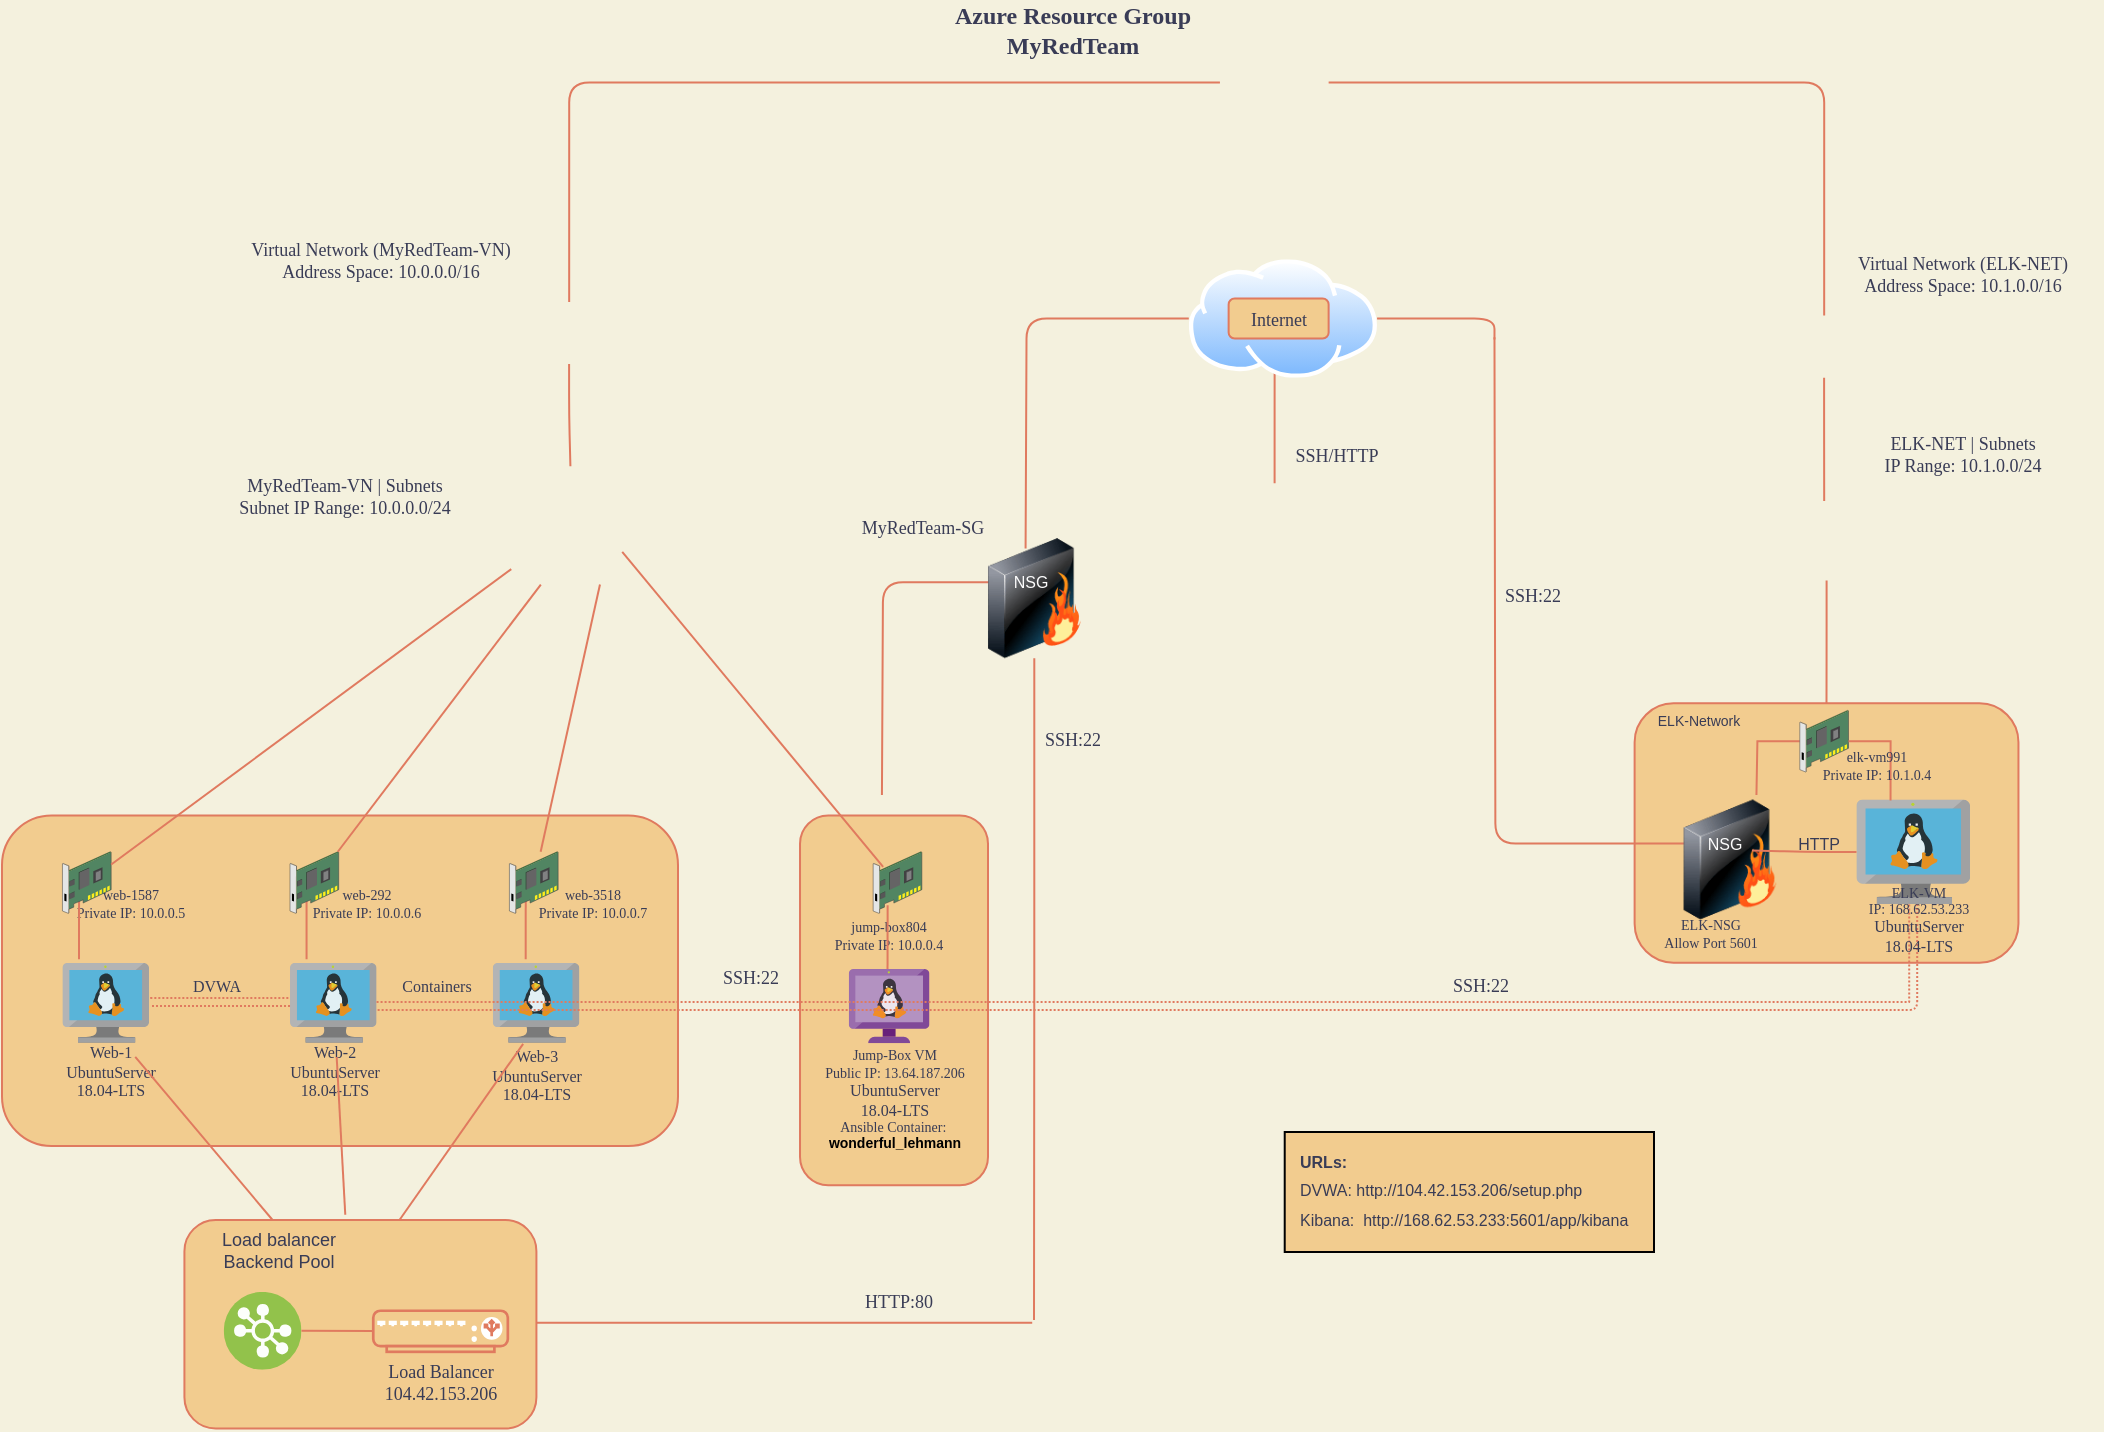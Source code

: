 <mxfile version="14.4.9" type="device"><diagram id="fhC_zhv1PiVsTzezvjiW" name="Page-1"><mxGraphModel dx="1497" dy="728" grid="0" gridSize="10" guides="1" tooltips="1" connect="1" arrows="1" fold="1" page="1" pageScale="1" pageWidth="1100" pageHeight="850" background="#F4F1DE" math="0" shadow="0"><root><mxCell id="0"/><mxCell id="1" parent="0"/><mxCell id="G4UacH-vntik1ITI27aE-88" value="" style="whiteSpace=wrap;html=1;rounded=0;sketch=0;strokeColor=#000000;strokeWidth=1;fillColor=#F2CC8F;fontSize=8;fontColor=#393C56;" parent="1" vertex="1"><mxGeometry x="672.36" y="621" width="184.64" height="60" as="geometry"/></mxCell><mxCell id="G4UacH-vntik1ITI27aE-84" style="edgeStyle=orthogonalEdgeStyle;curved=0;rounded=1;sketch=0;orthogonalLoop=1;jettySize=auto;html=1;entryX=0.456;entryY=0.721;entryDx=0;entryDy=0;entryPerimeter=0;strokeColor=#E07A5F;fillColor=#F2CC8F;fontColor=#393C56;endArrow=none;endFill=0;strokeWidth=1;" parent="1" source="FjEJJSPjSYDHhwCZVMQ3-58" target="u1Apvk-1GZKja8_PI2uy-2" edge="1"><mxGeometry relative="1" as="geometry"/></mxCell><mxCell id="G4UacH-vntik1ITI27aE-29" value="" style="whiteSpace=wrap;html=1;rounded=1;fontSize=8;fillColor=#F2CC8F;strokeColor=#E07A5F;fontColor=#393C56;strokeWidth=1;" parent="1" vertex="1"><mxGeometry x="847.31" y="406.647" width="191.92" height="129.708" as="geometry"/></mxCell><mxCell id="FjEJJSPjSYDHhwCZVMQ3-38" value="" style="whiteSpace=wrap;html=1;fillColor=#F2CC8F;fontSize=7;strokeColor=#E07A5F;fontColor=#393C56;rounded=1;strokeWidth=1;" parent="1" vertex="1"><mxGeometry x="430.01" y="462.74" width="93.99" height="184.89" as="geometry"/></mxCell><mxCell id="FjEJJSPjSYDHhwCZVMQ3-15" value="" style="whiteSpace=wrap;html=1;fillColor=#F2CC8F;strokeColor=#E07A5F;fontColor=#393C56;rounded=1;strokeWidth=1;" parent="1" vertex="1"><mxGeometry x="122.21" y="665" width="176" height="104.28" as="geometry"/></mxCell><mxCell id="u1Apvk-1GZKja8_PI2uy-73" value="" style="whiteSpace=wrap;html=1;fontFamily=Verdana;fontSize=9;fillColor=#F2CC8F;strokeColor=#E07A5F;fontColor=#393C56;rounded=1;strokeWidth=1;" parent="1" vertex="1"><mxGeometry x="31" y="462.74" width="338" height="165.26" as="geometry"/></mxCell><mxCell id="2KT1IcSHfQFa6mfDba92-2" value="" style="shape=image;verticalLabelPosition=bottom;verticalAlign=top;aspect=fixed;imageAspect=0;image=https://www.geekshangout.com/wp-content/uploads/2018/12/arm.png;fillColor=#F2CC8F;strokeColor=#E07A5F;fontColor=#393C56;rounded=1;strokeWidth=1;" parent="1" vertex="1"><mxGeometry x="639.969" y="68.981" width="54.348" height="54.457" as="geometry"/></mxCell><mxCell id="2KT1IcSHfQFa6mfDba92-3" value="" style="shape=image;verticalLabelPosition=bottom;verticalAlign=top;aspect=fixed;imageAspect=0;image=https://workspace-guru.com/wp-content/uploads/2018/06/ConnectingAzureNetworksWithVPN.png;fillColor=#F2CC8F;strokeColor=#E07A5F;fontColor=#393C56;rounded=1;strokeWidth=1;" parent="1" vertex="1"><mxGeometry x="283.828" y="205.94" width="61.521" height="31.118" as="geometry"/></mxCell><mxCell id="u1Apvk-1GZKja8_PI2uy-57" style="edgeStyle=orthogonalEdgeStyle;orthogonalLoop=1;jettySize=auto;html=1;entryX=0.5;entryY=0;entryDx=0;entryDy=0;endArrow=none;endFill=0;fontFamily=Verdana;fontSize=10;strokeColor=#E07A5F;fontColor=#393C56;labelBackgroundColor=#F4F1DE;strokeWidth=1;" parent="1" source="2KT1IcSHfQFa6mfDba92-2" target="2KT1IcSHfQFa6mfDba92-3" edge="1"><mxGeometry x="24" y="92.948" as="geometry"/></mxCell><mxCell id="2KT1IcSHfQFa6mfDba92-8" value="" style="shape=image;verticalLabelPosition=bottom;verticalAlign=top;aspect=fixed;imageAspect=0;image=https://encrypted-tbn0.gstatic.com/images?q=tbn:ANd9GcQNUhQklsbJvlj7G62p79t_bk7XLeMYBoxhu0k6lCwod3wowE_0lpl07v-BCRNs-LIwMHI&amp;usqp=CAU;fillColor=#F2CC8F;strokeColor=#E07A5F;fontColor=#393C56;rounded=1;strokeWidth=1;" parent="1" vertex="1"><mxGeometry x="285.625" y="288.119" width="59.156" height="59.156" as="geometry"/></mxCell><mxCell id="u1Apvk-1GZKja8_PI2uy-58" style="edgeStyle=orthogonalEdgeStyle;orthogonalLoop=1;jettySize=auto;html=1;entryX=0.5;entryY=0;entryDx=0;entryDy=0;endArrow=none;endFill=0;fontFamily=Verdana;fontSize=10;strokeColor=#E07A5F;fontColor=#393C56;labelBackgroundColor=#F4F1DE;strokeWidth=1;" parent="1" source="2KT1IcSHfQFa6mfDba92-3" target="2KT1IcSHfQFa6mfDba92-8" edge="1"><mxGeometry x="24" y="92.948" as="geometry"/></mxCell><mxCell id="FjEJJSPjSYDHhwCZVMQ3-57" style="edgeStyle=orthogonalEdgeStyle;orthogonalLoop=1;jettySize=auto;html=1;endArrow=none;endFill=0;strokeColor=#E07A5F;fontSize=9;fontColor=#393C56;labelBackgroundColor=#F4F1DE;strokeWidth=1;" parent="1" source="G4UacH-vntik1ITI27aE-77" edge="1"><mxGeometry x="24" y="92.948" as="geometry"><mxPoint x="470.97" y="452.466" as="targetPoint"/><mxPoint x="514.391" y="360.361" as="sourcePoint"/></mxGeometry></mxCell><mxCell id="G4UacH-vntik1ITI27aE-42" style="edgeStyle=orthogonalEdgeStyle;rounded=1;orthogonalLoop=1;jettySize=auto;html=1;endArrow=none;endFill=0;strokeColor=#E07A5F;fontSize=8;fontColor=#393C56;labelBackgroundColor=#F4F1DE;strokeWidth=1;" parent="1" source="u1Apvk-1GZKja8_PI2uy-2" edge="1"><mxGeometry x="24" y="57" as="geometry"><mxPoint x="777.238" y="224.772" as="targetPoint"/><Array as="points"><mxPoint x="777.238" y="215.184"/><mxPoint x="777.238" y="215.184"/></Array></mxGeometry></mxCell><mxCell id="u1Apvk-1GZKja8_PI2uy-2" value="" style="aspect=fixed;perimeter=ellipsePerimeter;html=1;align=center;shadow=0;dashed=0;spacingTop=3;image;image=img/lib/active_directory/internet_cloud.svg;fillColor=#F2CC8F;strokeColor=#E07A5F;fontColor=#393C56;rounded=1;labelBackgroundColor=#F4F1DE;strokeWidth=1;" parent="1" vertex="1"><mxGeometry x="624.395" y="184.592" width="94.141" height="59.311" as="geometry"/></mxCell><mxCell id="u1Apvk-1GZKja8_PI2uy-3" value="&lt;font style=&quot;font-size: 9px&quot;&gt;Internet&lt;/font&gt;" style="text;html=1;align=center;verticalAlign=middle;resizable=0;points=[];autosize=1;fontFamily=Verdana;fontSize=11;rounded=1;fillColor=#F2CC8F;strokeColor=#E07A5F;fontColor=#393C56;strokeWidth=1;" parent="1" vertex="1"><mxGeometry x="644.317" y="204.247" width="50" height="20" as="geometry"/></mxCell><mxCell id="u1Apvk-1GZKja8_PI2uy-23" value="" style="fontColor=#393C56;verticalAlign=top;verticalLabelPosition=bottom;labelPosition=center;align=center;html=1;outlineConnect=0;fillColor=#F2CC8F;strokeColor=#E07A5F;gradientDirection=north;strokeWidth=1;shape=mxgraph.networks.load_balancer;rounded=1;" parent="1" vertex="1"><mxGeometry x="216.626" y="710.37" width="67.297" height="20.544" as="geometry"/></mxCell><mxCell id="u1Apvk-1GZKja8_PI2uy-24" value="Azure Resource Group&lt;br style=&quot;font-size: 12px;&quot;&gt;MyRedTeam" style="text;html=1;align=center;verticalAlign=middle;resizable=0;points=[];autosize=1;fontSize=12;fontFamily=Verdana;fontStyle=1;fontColor=#393C56;rounded=1;strokeWidth=1;" parent="1" vertex="1"><mxGeometry x="480.503" y="55" width="170" height="30" as="geometry"/></mxCell><mxCell id="u1Apvk-1GZKja8_PI2uy-25" value="&lt;div style=&quot;font-size: 9px;&quot;&gt;Virtual Network (MyRedTeam-VN)&lt;/div&gt;&lt;div style=&quot;font-size: 9px;&quot;&gt;Address Space: 10.0.0.0/16&lt;/div&gt;" style="text;html=1;align=center;verticalAlign=middle;resizable=0;points=[];autosize=1;fontSize=9;fontFamily=Verdana;fontColor=#393C56;rounded=1;strokeWidth=1;" parent="1" vertex="1"><mxGeometry x="134.519" y="169.988" width="170" height="30" as="geometry"/></mxCell><mxCell id="u1Apvk-1GZKja8_PI2uy-26" value="MyRedTeam-VN | Subnets&lt;div style=&quot;font-size: 9px&quot;&gt;&lt;span style=&quot;font-size: 9px&quot;&gt;Subnet IP Range: 10.0.0.0/24&lt;/span&gt;&lt;/div&gt;" style="text;html=1;align=center;verticalAlign=middle;resizable=0;points=[];autosize=1;fontSize=9;fontFamily=Verdana;fontColor=#393C56;rounded=1;strokeWidth=1;" parent="1" vertex="1"><mxGeometry x="127.253" y="288.117" width="150" height="30" as="geometry"/></mxCell><mxCell id="u1Apvk-1GZKja8_PI2uy-27" value="&lt;div style=&quot;font-size: 9px&quot;&gt;&lt;span&gt;MyRedTeam-SG&lt;/span&gt;&lt;br&gt;&lt;/div&gt;" style="text;html=1;align=center;verticalAlign=middle;resizable=0;points=[];autosize=1;fontSize=9;fontFamily=Verdana;fontColor=#393C56;rounded=1;strokeWidth=1;" parent="1" vertex="1"><mxGeometry x="445.646" y="308.656" width="90" height="20" as="geometry"/></mxCell><mxCell id="u1Apvk-1GZKja8_PI2uy-28" value="web-1587&lt;br style=&quot;font-size: 7px;&quot;&gt;Private IP: 10.0.0.5" style="text;html=1;align=center;verticalAlign=middle;resizable=0;points=[];autosize=1;fontSize=7;fontFamily=Verdana;fontColor=#393C56;rounded=1;strokeWidth=1;" parent="1" vertex="1"><mxGeometry x="55.31" y="497.142" width="80" height="20" as="geometry"/></mxCell><mxCell id="u1Apvk-1GZKja8_PI2uy-32" value="jump-box804&lt;br style=&quot;font-size: 7px;&quot;&gt;Private IP: 10.0.0.4" style="text;html=1;align=center;verticalAlign=middle;resizable=0;points=[];autosize=1;fontSize=7;fontFamily=Verdana;fontColor=#393C56;rounded=1;strokeWidth=1;" parent="1" vertex="1"><mxGeometry x="434.068" y="512.555" width="80" height="20" as="geometry"/></mxCell><mxCell id="FjEJJSPjSYDHhwCZVMQ3-14" style="edgeStyle=none;orthogonalLoop=1;jettySize=auto;html=1;endArrow=none;endFill=0;strokeColor=#E07A5F;exitX=0.938;exitY=0.724;exitDx=0;exitDy=0;exitPerimeter=0;fontColor=#393C56;labelBackgroundColor=#F4F1DE;strokeWidth=1;" parent="1" source="2KT1IcSHfQFa6mfDba92-8" edge="1"><mxGeometry x="24" y="92.948" as="geometry"><mxPoint x="377.293" y="340.193" as="sourcePoint"/><mxPoint x="471.576" y="488.418" as="targetPoint"/></mxGeometry></mxCell><mxCell id="u1Apvk-1GZKja8_PI2uy-33" value="Jump-Box VM&lt;br style=&quot;font-size: 7px&quot;&gt;&lt;font style=&quot;font-size: 7px&quot;&gt;Public IP: 13.64.187.206&lt;br&gt;&lt;span style=&quot;font-size: 8px&quot;&gt;UbuntuServer&lt;/span&gt;&lt;br style=&quot;font-size: 8px&quot;&gt;&lt;span style=&quot;font-size: 8px&quot;&gt;18.04-LTS&lt;/span&gt;&lt;br&gt;Ansible Container:&amp;nbsp;&lt;br&gt;&lt;span style=&quot;color: rgb(0 , 0 , 0) ; font-family: &amp;#34;helvetica&amp;#34; ; text-align: left&quot;&gt;&lt;b&gt;wonderful_lehmann&lt;/b&gt;&lt;/span&gt;&lt;br&gt;&lt;/font&gt;" style="text;html=1;align=center;verticalAlign=middle;resizable=0;points=[];autosize=1;fontSize=7;fontFamily=Verdana;fontColor=#393C56;rounded=1;strokeWidth=1;" parent="1" vertex="1"><mxGeometry x="428.336" y="578.908" width="98" height="53" as="geometry"/></mxCell><mxCell id="u1Apvk-1GZKja8_PI2uy-34" value="Web-1&lt;br style=&quot;font-size: 8px;&quot;&gt;&lt;span style=&quot;font-size: 8px&quot;&gt;UbuntuServer&lt;/span&gt;&lt;br style=&quot;font-size: 8px&quot;&gt;&lt;span style=&quot;font-size: 8px&quot;&gt;18.04-LTS&lt;/span&gt;" style="text;html=1;align=center;verticalAlign=middle;resizable=0;points=[];autosize=1;fontSize=8;fontFamily=Verdana;fontColor=#393C56;rounded=1;strokeWidth=1;" parent="1" vertex="1"><mxGeometry x="52.114" y="574.246" width="66" height="34" as="geometry"/></mxCell><mxCell id="u1Apvk-1GZKja8_PI2uy-35" value="Web-2&lt;br style=&quot;font-size: 8px;&quot;&gt;&lt;span style=&quot;font-size: 8px&quot;&gt;UbuntuServer&lt;/span&gt;&lt;br style=&quot;font-size: 8px&quot;&gt;&lt;span style=&quot;font-size: 8px&quot;&gt;18.04-LTS&lt;/span&gt;" style="text;html=1;align=center;verticalAlign=middle;resizable=0;points=[];autosize=1;fontSize=8;fontFamily=Verdana;fontColor=#393C56;rounded=1;strokeWidth=1;" parent="1" vertex="1"><mxGeometry x="163.652" y="574.244" width="66" height="34" as="geometry"/></mxCell><mxCell id="u1Apvk-1GZKja8_PI2uy-36" value="Web-3&lt;br style=&quot;font-size: 8px&quot;&gt;UbuntuServer &lt;br&gt;18.04-LTS" style="text;html=1;align=center;verticalAlign=middle;resizable=0;points=[];autosize=1;fontSize=8;fontFamily=Verdana;fontColor=#393C56;rounded=1;strokeWidth=1;" parent="1" vertex="1"><mxGeometry x="265.062" y="576.244" width="66" height="34" as="geometry"/></mxCell><mxCell id="u1Apvk-1GZKja8_PI2uy-68" value="HTTP:80" style="text;html=1;align=center;verticalAlign=middle;resizable=0;points=[];autosize=1;fontSize=9;fontFamily=Verdana;fontColor=#393C56;rounded=1;strokeWidth=1;" parent="1" vertex="1"><mxGeometry x="453.569" y="695.816" width="50" height="20" as="geometry"/></mxCell><mxCell id="u1Apvk-1GZKja8_PI2uy-69" value="SSH:22" style="text;html=1;align=center;verticalAlign=middle;resizable=0;points=[];autosize=1;fontSize=9;fontFamily=Verdana;fontColor=#393C56;rounded=1;strokeWidth=1;" parent="1" vertex="1"><mxGeometry x="543.005" y="417.998" width="45" height="15" as="geometry"/></mxCell><mxCell id="u1Apvk-1GZKja8_PI2uy-70" value="SSH:22" style="text;html=1;align=center;verticalAlign=middle;resizable=0;points=[];autosize=1;fontSize=9;fontFamily=Verdana;fontColor=#393C56;rounded=1;strokeWidth=1;" parent="1" vertex="1"><mxGeometry x="382.781" y="536.524" width="45" height="15" as="geometry"/></mxCell><mxCell id="u1Apvk-1GZKja8_PI2uy-71" value="DVWA" style="text;html=1;align=center;verticalAlign=middle;resizable=0;points=[];autosize=1;fontSize=8;fontFamily=Verdana;fontColor=#393C56;rounded=1;strokeWidth=1;" parent="1" vertex="1"><mxGeometry x="118.116" y="537.854" width="40" height="20" as="geometry"/></mxCell><mxCell id="u1Apvk-1GZKja8_PI2uy-72" value="Containers" style="text;html=1;align=center;verticalAlign=middle;resizable=0;points=[];autosize=1;fontSize=8;fontFamily=Verdana;fontColor=#393C56;rounded=1;strokeWidth=1;" parent="1" vertex="1"><mxGeometry x="218.287" y="537.854" width="60" height="20" as="geometry"/></mxCell><mxCell id="u1Apvk-1GZKja8_PI2uy-75" value="SSH/HTTP" style="text;html=1;align=center;verticalAlign=middle;resizable=0;points=[];autosize=1;fontSize=9;fontFamily=Verdana;fontColor=#393C56;rounded=1;strokeWidth=1;" parent="1" vertex="1"><mxGeometry x="668.077" y="272.704" width="60" height="20" as="geometry"/></mxCell><mxCell id="u1Apvk-1GZKja8_PI2uy-29" value="web-292&lt;br style=&quot;font-size: 7px;&quot;&gt;Private IP: 10.0.0.6" style="text;html=1;align=center;verticalAlign=middle;resizable=0;points=[];autosize=1;fontSize=7;fontFamily=Verdana;fontColor=#393C56;rounded=1;strokeWidth=1;" parent="1" vertex="1"><mxGeometry x="172.716" y="497.142" width="80" height="20" as="geometry"/></mxCell><mxCell id="u1Apvk-1GZKja8_PI2uy-31" value="&lt;div style=&quot;font-size: 9px;&quot;&gt;Load Balancer&lt;/div&gt;&lt;div style=&quot;font-size: 9px;&quot;&gt;104.42.153.206&lt;/div&gt;" style="text;html=1;align=center;verticalAlign=middle;resizable=0;points=[];autosize=1;fontSize=9;fontFamily=Verdana;fontColor=#393C56;rounded=1;strokeWidth=1;" parent="1" vertex="1"><mxGeometry x="205.276" y="730.916" width="90" height="30" as="geometry"/></mxCell><mxCell id="FjEJJSPjSYDHhwCZVMQ3-9" value="" style="aspect=fixed;perimeter=ellipsePerimeter;html=1;align=center;shadow=0;dashed=0;fontColor=#393C56;fontSize=12;spacingTop=3;image;image=img/lib/ibm/vpc/LoadBalancerPool.svg;fillColor=#F2CC8F;strokeColor=#E07A5F;rounded=1;labelBackgroundColor=#F4F1DE;strokeWidth=1;" parent="1" vertex="1"><mxGeometry x="141.852" y="700.952" width="38.898" height="38.898" as="geometry"/></mxCell><mxCell id="FjEJJSPjSYDHhwCZVMQ3-23" style="edgeStyle=none;orthogonalLoop=1;jettySize=auto;html=1;endArrow=none;endFill=0;strokeColor=#E07A5F;fontSize=9;fontColor=#393C56;labelBackgroundColor=#F4F1DE;strokeWidth=1;" parent="1" source="u1Apvk-1GZKja8_PI2uy-23" target="FjEJJSPjSYDHhwCZVMQ3-9" edge="1"><mxGeometry x="23.21" y="69.228" as="geometry"/></mxCell><mxCell id="FjEJJSPjSYDHhwCZVMQ3-19" style="edgeStyle=none;orthogonalLoop=1;jettySize=auto;html=1;exitX=1;exitY=0.5;exitDx=0;exitDy=0;endArrow=none;endFill=0;strokeColor=#E07A5F;fontSize=9;fontColor=#393C56;labelBackgroundColor=#F4F1DE;strokeWidth=1;" parent="1" edge="1"><mxGeometry x="23.21" y="69.228" as="geometry"><mxPoint x="202.656" y="667.903" as="sourcePoint"/><mxPoint x="202.656" y="667.903" as="targetPoint"/></mxGeometry></mxCell><mxCell id="FjEJJSPjSYDHhwCZVMQ3-22" style="edgeStyle=none;orthogonalLoop=1;jettySize=auto;html=1;exitX=0;exitY=0.5;exitDx=0;exitDy=0;endArrow=none;endFill=0;strokeColor=#E07A5F;fontSize=9;fontColor=#393C56;labelBackgroundColor=#F4F1DE;strokeWidth=1;" parent="1" edge="1"><mxGeometry x="23.21" y="69.228" as="geometry"><mxPoint x="105.135" y="667.903" as="sourcePoint"/><mxPoint x="105.135" y="667.903" as="targetPoint"/></mxGeometry></mxCell><mxCell id="FjEJJSPjSYDHhwCZVMQ3-17" value="Load balancer &lt;br style=&quot;font-size: 9px;&quot;&gt;Backend Pool" style="text;html=1;align=center;verticalAlign=middle;resizable=0;points=[];autosize=1;fontSize=9;fontStyle=0;fontColor=#393C56;rounded=1;strokeWidth=1;" parent="1" vertex="1"><mxGeometry x="133.725" y="665.001" width="70" height="30" as="geometry"/></mxCell><mxCell id="FjEJJSPjSYDHhwCZVMQ3-50" style="edgeStyle=none;orthogonalLoop=1;jettySize=auto;html=1;endArrow=none;endFill=0;strokeColor=#E07A5F;fontSize=9;entryX=0.147;entryY=0.872;entryDx=0;entryDy=0;entryPerimeter=0;exitX=0.611;exitY=0;exitDx=0;exitDy=0;exitPerimeter=0;fontColor=#393C56;labelBackgroundColor=#F4F1DE;strokeWidth=1;" parent="1" source="FjEJJSPjSYDHhwCZVMQ3-15" edge="1"><mxGeometry x="24" y="92.948" as="geometry"><mxPoint x="291.575" y="576.921" as="targetPoint"/></mxGeometry></mxCell><mxCell id="FjEJJSPjSYDHhwCZVMQ3-49" style="edgeStyle=none;orthogonalLoop=1;jettySize=auto;html=1;endArrow=none;endFill=0;strokeColor=#E07A5F;fontSize=9;exitX=0.457;exitY=-0.025;exitDx=0;exitDy=0;exitPerimeter=0;fontColor=#393C56;labelBackgroundColor=#F4F1DE;strokeWidth=1;" parent="1" source="FjEJJSPjSYDHhwCZVMQ3-15" edge="1"><mxGeometry x="24" y="92.948" as="geometry"><mxPoint x="265.364" y="688.721" as="sourcePoint"/><mxPoint x="198.338" y="583.48" as="targetPoint"/></mxGeometry></mxCell><mxCell id="FjEJJSPjSYDHhwCZVMQ3-48" style="edgeStyle=none;orthogonalLoop=1;jettySize=auto;html=1;endArrow=none;endFill=0;strokeColor=#E07A5F;fontSize=9;fontColor=#393C56;labelBackgroundColor=#F4F1DE;strokeWidth=1;" parent="1" source="FjEJJSPjSYDHhwCZVMQ3-15" edge="1"><mxGeometry x="24" y="92.948" as="geometry"><mxPoint x="97.624" y="583.48" as="targetPoint"/></mxGeometry></mxCell><mxCell id="FjEJJSPjSYDHhwCZVMQ3-37" style="edgeStyle=orthogonalEdgeStyle;orthogonalLoop=1;jettySize=auto;html=1;endArrow=none;endFill=0;strokeColor=#E07A5F;fontSize=7;fontColor=#393C56;labelBackgroundColor=#F4F1DE;strokeWidth=1;" parent="1" source="u1Apvk-1GZKja8_PI2uy-2" edge="1"><mxGeometry x="24" y="92.948" as="geometry"><mxPoint x="542.793" y="329.203" as="targetPoint"/></mxGeometry></mxCell><mxCell id="FjEJJSPjSYDHhwCZVMQ3-58" value="" style="shape=image;verticalLabelPosition=bottom;verticalAlign=top;aspect=fixed;imageAspect=0;image=https://findicons.com/files/icons/1699/elegant/256/laptop_2.png;fillColor=#F2CC8F;strokeColor=#E07A5F;fontColor=#393C56;rounded=1;strokeWidth=1;" parent="1" vertex="1"><mxGeometry x="622.227" y="296.67" width="90.243" height="90.243" as="geometry"/></mxCell><mxCell id="u1Apvk-1GZKja8_PI2uy-30" value="web-3518&lt;br style=&quot;font-size: 7px;&quot;&gt;Private IP: 10.0.0.7" style="text;html=1;align=center;verticalAlign=middle;resizable=0;points=[];autosize=1;fontSize=7;fontFamily=Verdana;fontColor=#393C56;rounded=1;strokeWidth=1;" parent="1" vertex="1"><mxGeometry x="285.625" y="497.142" width="80" height="20" as="geometry"/></mxCell><mxCell id="G4UacH-vntik1ITI27aE-4" style="edgeStyle=orthogonalEdgeStyle;orthogonalLoop=1;jettySize=auto;html=1;entryX=0.263;entryY=0.167;entryDx=0;entryDy=0;entryPerimeter=0;endArrow=none;endFill=0;strokeColor=#E07A5F;fillColor=#F2CC8F;fontColor=#393C56;labelBackgroundColor=#F4F1DE;strokeWidth=1;" parent="1" edge="1"><mxGeometry x="24" y="92.948" as="geometry"><mxPoint x="292.864" y="503.826" as="sourcePoint"/><mxPoint x="292.84" y="534.662" as="targetPoint"/></mxGeometry></mxCell><mxCell id="u1Apvk-1GZKja8_PI2uy-19" value="" style="shadow=0;dashed=0;html=1;labelPosition=center;verticalLabelPosition=bottom;verticalAlign=top;align=center;outlineConnect=0;shape=mxgraph.veeam.3d.network_card;fontFamily=Verdana;fontSize=11;fillColor=#F2CC8F;strokeColor=#E07A5F;fontColor=#393C56;rounded=1;strokeWidth=1;" parent="1" vertex="1"><mxGeometry x="284.713" y="480.878" width="24.38" height="30.816" as="geometry"/></mxCell><mxCell id="G4UacH-vntik1ITI27aE-6" style="edgeStyle=orthogonalEdgeStyle;orthogonalLoop=1;jettySize=auto;html=1;entryX=0.263;entryY=0.167;entryDx=0;entryDy=0;entryPerimeter=0;endArrow=none;endFill=0;strokeColor=#E07A5F;fillColor=#F2CC8F;fontColor=#393C56;labelBackgroundColor=#F4F1DE;strokeWidth=1;" parent="1" edge="1"><mxGeometry x="24" y="92.948" as="geometry"><mxPoint x="183.3" y="503.826" as="sourcePoint"/><mxPoint x="183.276" y="534.662" as="targetPoint"/></mxGeometry></mxCell><mxCell id="u1Apvk-1GZKja8_PI2uy-18" value="" style="shadow=0;dashed=0;html=1;labelPosition=center;verticalLabelPosition=bottom;verticalAlign=top;align=center;outlineConnect=0;shape=mxgraph.veeam.3d.network_card;fontFamily=Verdana;fontSize=11;fillColor=#F2CC8F;strokeColor=#E07A5F;fontColor=#393C56;rounded=1;strokeWidth=1;" parent="1" vertex="1"><mxGeometry x="175.003" y="480.878" width="24.38" height="30.816" as="geometry"/></mxCell><mxCell id="G4UacH-vntik1ITI27aE-7" style="edgeStyle=orthogonalEdgeStyle;orthogonalLoop=1;jettySize=auto;html=1;entryX=0.263;entryY=0.167;entryDx=0;entryDy=0;entryPerimeter=0;endArrow=none;endFill=0;strokeColor=#E07A5F;fillColor=#F2CC8F;fontColor=#393C56;labelBackgroundColor=#F4F1DE;strokeWidth=1;" parent="1" edge="1"><mxGeometry x="24" y="92.948" as="geometry"><mxPoint x="69.526" y="503.826" as="sourcePoint"/><mxPoint x="69.502" y="534.662" as="targetPoint"/></mxGeometry></mxCell><mxCell id="u1Apvk-1GZKja8_PI2uy-17" value="" style="shadow=0;dashed=0;html=1;labelPosition=center;verticalLabelPosition=bottom;verticalAlign=top;align=center;outlineConnect=0;shape=mxgraph.veeam.3d.network_card;fontFamily=Verdana;fontSize=11;fillColor=#F2CC8F;strokeColor=#E07A5F;fontColor=#393C56;rounded=1;strokeWidth=1;" parent="1" vertex="1"><mxGeometry x="61.229" y="480.878" width="24.38" height="30.816" as="geometry"/></mxCell><mxCell id="u1Apvk-1GZKja8_PI2uy-5" value="" style="shadow=0;dashed=0;html=1;labelPosition=center;verticalLabelPosition=bottom;verticalAlign=top;align=center;outlineConnect=0;shape=mxgraph.veeam.3d.network_card;fontFamily=Verdana;fontSize=11;fillColor=#F2CC8F;strokeColor=#E07A5F;fontColor=#393C56;rounded=1;strokeWidth=1;" parent="1" vertex="1"><mxGeometry x="466.581" y="480.878" width="24.38" height="30.816" as="geometry"/></mxCell><mxCell id="FjEJJSPjSYDHhwCZVMQ3-13" style="edgeStyle=none;orthogonalLoop=1;jettySize=auto;html=1;endArrow=none;endFill=0;strokeColor=#E07A5F;exitX=0.75;exitY=1;exitDx=0;exitDy=0;fontColor=#393C56;labelBackgroundColor=#F4F1DE;strokeWidth=1;" parent="1" source="2KT1IcSHfQFa6mfDba92-8" target="u1Apvk-1GZKja8_PI2uy-19" edge="1"><mxGeometry x="24" y="92.948" as="geometry"><mxPoint x="351.69" y="352.479" as="sourcePoint"/></mxGeometry></mxCell><mxCell id="FjEJJSPjSYDHhwCZVMQ3-12" style="edgeStyle=none;orthogonalLoop=1;jettySize=auto;html=1;endArrow=none;endFill=0;strokeColor=#E07A5F;exitX=0.25;exitY=1;exitDx=0;exitDy=0;fontColor=#393C56;labelBackgroundColor=#F4F1DE;strokeWidth=1;" parent="1" source="2KT1IcSHfQFa6mfDba92-8" target="u1Apvk-1GZKja8_PI2uy-18" edge="1"><mxGeometry x="24" y="92.948" as="geometry"><mxPoint x="328.418" y="352.479" as="sourcePoint"/></mxGeometry></mxCell><mxCell id="FjEJJSPjSYDHhwCZVMQ3-11" style="edgeStyle=none;orthogonalLoop=1;jettySize=auto;html=1;endArrow=none;endFill=0;strokeColor=#E07A5F;fontColor=#393C56;labelBackgroundColor=#F4F1DE;strokeWidth=1;" parent="1" source="2KT1IcSHfQFa6mfDba92-8" target="u1Apvk-1GZKja8_PI2uy-17" edge="1"><mxGeometry x="24" y="92.948" as="geometry"><mxPoint x="320.406" y="339.473" as="sourcePoint"/></mxGeometry></mxCell><mxCell id="FjEJJSPjSYDHhwCZVMQ3-56" style="edgeStyle=orthogonalEdgeStyle;orthogonalLoop=1;jettySize=auto;html=1;endArrow=none;endFill=0;strokeColor=#E07A5F;fontSize=9;fontColor=#393C56;labelBackgroundColor=#F4F1DE;strokeWidth=1;" parent="1" source="FjEJJSPjSYDHhwCZVMQ3-15" edge="1"><mxGeometry x="543.315" y="726.631" as="geometry"><mxPoint x="546.11" y="716.36" as="targetPoint"/><Array as="points"><mxPoint x="542.835" y="716.36"/></Array></mxGeometry></mxCell><mxCell id="G4UacH-vntik1ITI27aE-14" style="edgeStyle=orthogonalEdgeStyle;orthogonalLoop=1;jettySize=auto;html=1;endArrow=none;endFill=0;strokeColor=#E07A5F;fillColor=#F2CC8F;fontColor=#393C56;labelBackgroundColor=#F4F1DE;strokeWidth=1;" parent="1" edge="1"><mxGeometry x="19.088" y="88.85" as="geometry"><mxPoint x="473.814" y="507.596" as="sourcePoint"/><mxPoint x="473.759" y="541.147" as="targetPoint"/><Array as="points"/></mxGeometry></mxCell><mxCell id="G4UacH-vntik1ITI27aE-23" value="" style="aspect=fixed;html=1;points=[];align=center;image;fontSize=12;image=img/lib/mscae/VM_Linux.svg;rounded=1;fillColor=#F2CC8F;strokeColor=#E07A5F;fontColor=#393C56;labelBackgroundColor=#F4F1DE;strokeWidth=1;" parent="1" vertex="1"><mxGeometry x="175.008" y="536.521" width="43.284" height="39.823" as="geometry"/></mxCell><mxCell id="G4UacH-vntik1ITI27aE-24" style="edgeStyle=orthogonalEdgeStyle;shape=link;orthogonalLoop=1;jettySize=auto;html=1;dashed=1;dashPattern=1 1;endArrow=none;endFill=0;fontSize=7;strokeColor=#E07A5F;fontColor=#393C56;labelBackgroundColor=#F4F1DE;strokeWidth=1;" parent="1" target="G4UacH-vntik1ITI27aE-23" edge="1"><mxGeometry x="24" y="92.948" as="geometry"><Array as="points"><mxPoint x="104" y="556"/></Array><mxPoint x="103.843" y="557.925" as="sourcePoint"/><mxPoint x="272.208" y="557.925" as="targetPoint"/></mxGeometry></mxCell><mxCell id="G4UacH-vntik1ITI27aE-25" value="" style="aspect=fixed;html=1;points=[];align=center;image;fontSize=12;image=img/lib/mscae/VM_Linux.svg;rounded=1;fillColor=#F2CC8F;strokeColor=#E07A5F;fontColor=#393C56;labelBackgroundColor=#F4F1DE;strokeWidth=1;" parent="1" vertex="1"><mxGeometry x="61.225" y="536.521" width="43.284" height="39.823" as="geometry"/></mxCell><mxCell id="G4UacH-vntik1ITI27aE-27" value="" style="aspect=fixed;html=1;points=[];align=center;image;fontSize=12;image=img/lib/mscae/VM_Linux_Non_Azure.svg;rounded=1;fillColor=#F2CC8F;strokeColor=#E07A5F;fontColor=#393C56;labelBackgroundColor=#F4F1DE;strokeWidth=1;" parent="1" vertex="1"><mxGeometry x="454.394" y="539.493" width="40.347" height="37.116" as="geometry"/></mxCell><mxCell id="G4UacH-vntik1ITI27aE-21" value="" style="aspect=fixed;html=1;points=[];align=center;image;fontSize=12;image=img/lib/mscae/VM_Linux.svg;rounded=1;fillColor=#F2CC8F;strokeColor=#E07A5F;fontColor=#393C56;labelBackgroundColor=#F4F1DE;strokeWidth=1;" parent="1" vertex="1"><mxGeometry x="276.422" y="536.521" width="43.284" height="39.823" as="geometry"/></mxCell><mxCell id="G4UacH-vntik1ITI27aE-17" value="" style="shape=image;verticalLabelPosition=bottom;verticalAlign=top;aspect=fixed;imageAspect=0;image=https://workspace-guru.com/wp-content/uploads/2018/06/ConnectingAzureNetworksWithVPN.png;fillColor=#F2CC8F;strokeColor=#E07A5F;fontColor=#393C56;rounded=1;strokeWidth=1;" parent="1" vertex="1"><mxGeometry x="911.329" y="212.782" width="61.521" height="31.118" as="geometry"/></mxCell><mxCell id="G4UacH-vntik1ITI27aE-18" style="edgeStyle=orthogonalEdgeStyle;rounded=1;orthogonalLoop=1;jettySize=auto;html=1;exitX=1;exitY=0.5;exitDx=0;exitDy=0;entryX=0.5;entryY=0;entryDx=0;entryDy=0;fontSize=9;endArrow=none;endFill=0;strokeColor=#E07A5F;fontColor=#393C56;labelBackgroundColor=#F4F1DE;strokeWidth=1;" parent="1" source="2KT1IcSHfQFa6mfDba92-2" target="G4UacH-vntik1ITI27aE-17" edge="1"><mxGeometry x="24" y="57" as="geometry"/></mxCell><mxCell id="G4UacH-vntik1ITI27aE-33" style="edgeStyle=orthogonalEdgeStyle;rounded=1;orthogonalLoop=1;jettySize=auto;html=1;endArrow=none;endFill=0;strokeColor=#E07A5F;fontSize=8;fontColor=#393C56;labelBackgroundColor=#F4F1DE;strokeWidth=1;" parent="1" source="G4UacH-vntik1ITI27aE-19" target="G4UacH-vntik1ITI27aE-29" edge="1"><mxGeometry x="777.238" y="212.782" as="geometry"/></mxCell><mxCell id="G4UacH-vntik1ITI27aE-19" value="" style="shape=image;verticalLabelPosition=bottom;verticalAlign=top;aspect=fixed;imageAspect=0;image=https://encrypted-tbn0.gstatic.com/images?q=tbn:ANd9GcQNUhQklsbJvlj7G62p79t_bk7XLeMYBoxhu0k6lCwod3wowE_0lpl07v-BCRNs-LIwMHI&amp;usqp=CAU;fillColor=#F2CC8F;strokeColor=#E07A5F;fontColor=#393C56;rounded=1;strokeWidth=1;" parent="1" vertex="1"><mxGeometry x="913.694" y="286.153" width="59.156" height="59.156" as="geometry"/></mxCell><mxCell id="G4UacH-vntik1ITI27aE-34" style="edgeStyle=orthogonalEdgeStyle;rounded=1;orthogonalLoop=1;jettySize=auto;html=1;entryX=0.48;entryY=0.328;entryDx=0;entryDy=0;entryPerimeter=0;endArrow=none;endFill=0;strokeColor=#E07A5F;fontSize=8;fontColor=#393C56;labelBackgroundColor=#F4F1DE;strokeWidth=1;" parent="1" source="G4UacH-vntik1ITI27aE-17" target="G4UacH-vntik1ITI27aE-19" edge="1"><mxGeometry x="777.238" y="212.782" as="geometry"/></mxCell><mxCell id="G4UacH-vntik1ITI27aE-38" style="edgeStyle=orthogonalEdgeStyle;rounded=1;orthogonalLoop=1;jettySize=auto;html=1;endArrow=none;endFill=0;strokeColor=#E07A5F;fontSize=8;fontColor=#393C56;labelBackgroundColor=#F4F1DE;strokeWidth=1;" parent="1" source="G4UacH-vntik1ITI27aE-67" edge="1"><mxGeometry x="777.238" y="212.782" as="geometry"><mxPoint x="777.238" y="223.597" as="targetPoint"/><mxPoint x="859.974" y="483.466" as="sourcePoint"/></mxGeometry></mxCell><mxCell id="G4UacH-vntik1ITI27aE-44" value="SSH:22" style="text;html=1;align=center;verticalAlign=middle;resizable=0;points=[];autosize=1;fontSize=9;fontFamily=Verdana;fontColor=#393C56;rounded=1;strokeWidth=1;" parent="1" vertex="1"><mxGeometry x="773.002" y="345.307" width="45" height="15" as="geometry"/></mxCell><mxCell id="G4UacH-vntik1ITI27aE-45" value="SSH:22" style="text;html=1;align=center;verticalAlign=middle;resizable=0;points=[];autosize=1;fontSize=9;fontFamily=Verdana;fontColor=#393C56;rounded=1;strokeWidth=1;" parent="1" vertex="1"><mxGeometry x="747.36" y="540.35" width="45" height="15" as="geometry"/></mxCell><mxCell id="G4UacH-vntik1ITI27aE-47" value="&lt;div style=&quot;font-size: 9px&quot;&gt;Virtual Network (ELK-NET)&lt;/div&gt;&lt;div style=&quot;font-size: 9px&quot;&gt;Address Space: 10.1&lt;span&gt;.0.0/16&lt;/span&gt;&lt;/div&gt;" style="text;html=1;align=center;verticalAlign=middle;resizable=0;points=[];autosize=1;fontSize=9;fontFamily=Verdana;fontColor=#393C56;rounded=1;strokeWidth=1;" parent="1" vertex="1"><mxGeometry x="940.986" y="176.831" width="140" height="30" as="geometry"/></mxCell><mxCell id="G4UacH-vntik1ITI27aE-48" value="ELK-NET | Subnets&lt;div style=&quot;font-size: 9px&quot;&gt;&lt;span style=&quot;font-size: 9px&quot;&gt;IP Range: 10.1.0.0/24&lt;/span&gt;&lt;/div&gt;" style="text;html=1;align=center;verticalAlign=middle;resizable=0;points=[];autosize=1;fontSize=9;fontFamily=Verdana;fontColor=#393C56;rounded=1;strokeWidth=1;" parent="1" vertex="1"><mxGeometry x="951.271" y="267.242" width="120" height="30" as="geometry"/></mxCell><mxCell id="G4UacH-vntik1ITI27aE-59" style="edgeStyle=orthogonalEdgeStyle;rounded=0;orthogonalLoop=1;jettySize=auto;html=1;entryX=0.848;entryY=0.004;entryDx=0;entryDy=0;entryPerimeter=0;endArrow=none;endFill=0;strokeColor=#E07A5F;fontSize=8;fontColor=#393C56;labelBackgroundColor=#F4F1DE;strokeWidth=1;" parent="1" source="G4UacH-vntik1ITI27aE-49" edge="1"><mxGeometry x="24" y="57" as="geometry"><mxPoint x="908.218" y="452.488" as="targetPoint"/></mxGeometry></mxCell><mxCell id="G4UacH-vntik1ITI27aE-49" value="" style="shadow=0;dashed=0;html=1;labelPosition=center;verticalLabelPosition=bottom;verticalAlign=top;align=center;outlineConnect=0;shape=mxgraph.veeam.3d.network_card;fontFamily=Verdana;fontSize=11;fillColor=#F2CC8F;strokeColor=#E07A5F;fontColor=#393C56;rounded=1;strokeWidth=1;" parent="1" vertex="1"><mxGeometry x="929.899" y="410.197" width="24.38" height="30.816" as="geometry"/></mxCell><mxCell id="G4UacH-vntik1ITI27aE-58" value="ELK-NSG&lt;br&gt;Allow Port 5601" style="text;html=1;align=center;verticalAlign=middle;resizable=0;points=[];autosize=1;fontSize=7;fontFamily=Verdana;fontColor=#393C56;rounded=1;strokeWidth=1;" parent="1" vertex="1"><mxGeometry x="850.216" y="511.692" width="70" height="20" as="geometry"/></mxCell><mxCell id="G4UacH-vntik1ITI27aE-28" value="" style="aspect=fixed;html=1;points=[];align=center;image;fontSize=12;image=img/lib/mscae/VM_Linux.svg;rounded=1;fillColor=#F2CC8F;strokeColor=#E07A5F;fontColor=#393C56;labelBackgroundColor=#F4F1DE;strokeWidth=1;" parent="1" vertex="1"><mxGeometry x="958.223" y="454.755" width="56.842" height="52.301" as="geometry"/></mxCell><mxCell id="G4UacH-vntik1ITI27aE-22" style="edgeStyle=orthogonalEdgeStyle;shape=link;orthogonalLoop=1;jettySize=auto;html=1;dashed=1;dashPattern=1 1;endArrow=none;endFill=0;fontSize=7;strokeColor=#E07A5F;fontColor=#393C56;labelBackgroundColor=#F4F1DE;strokeWidth=1;" parent="1" source="G4UacH-vntik1ITI27aE-23" target="G4UacH-vntik1ITI27aE-28" edge="1"><mxGeometry x="24" y="92.948" as="geometry"><Array as="points"><mxPoint x="406.077" y="557.925"/><mxPoint x="991.201" y="557.925"/></Array><mxPoint x="103.843" y="557.925" as="sourcePoint"/><mxPoint x="454.391" y="558.324" as="targetPoint"/></mxGeometry></mxCell><mxCell id="G4UacH-vntik1ITI27aE-64" style="edgeStyle=orthogonalEdgeStyle;rounded=0;orthogonalLoop=1;jettySize=auto;html=1;entryX=0.3;entryY=0.009;entryDx=0;entryDy=0;entryPerimeter=0;endArrow=none;endFill=0;strokeColor=#E07A5F;fontSize=8;fontColor=#393C56;labelBackgroundColor=#F4F1DE;strokeWidth=1;" parent="1" source="G4UacH-vntik1ITI27aE-49" target="G4UacH-vntik1ITI27aE-28" edge="1"><mxGeometry x="24" y="57" as="geometry"/></mxCell><mxCell id="G4UacH-vntik1ITI27aE-74" value="" style="group;fontColor=#393C56;strokeWidth=1;" parent="1" vertex="1" connectable="0"><mxGeometry x="853.003" y="454.753" width="109.165" height="60.087" as="geometry"/></mxCell><mxCell id="G4UacH-vntik1ITI27aE-73" value="" style="image;html=1;image=img/lib/clip_art/networking/Firewall_128x128.png;rounded=1;fillColor=#F2CC8F;fontSize=8;strokeColor=#E07A5F;fontColor=#393C56;labelBackgroundColor=#F4F1DE;strokeWidth=1;" parent="G4UacH-vntik1ITI27aE-74" vertex="1"><mxGeometry width="83.893" height="60.087" as="geometry"/></mxCell><mxCell id="G4UacH-vntik1ITI27aE-67" value="&lt;font color=&quot;#fcfcfc&quot;&gt;NSG&lt;/font&gt;" style="text;html=1;align=center;verticalAlign=middle;resizable=0;points=[];autosize=1;fontSize=8;fontColor=#393C56;strokeWidth=1;" parent="G4UacH-vntik1ITI27aE-74" vertex="1"><mxGeometry x="25.853" y="15.068" width="27" height="14" as="geometry"/></mxCell><mxCell id="G4UacH-vntik1ITI27aE-80" value="HTTP" style="text;html=1;align=center;verticalAlign=middle;resizable=0;points=[];autosize=1;fontSize=8;fontColor=#393C56;strokeWidth=1;" parent="G4UacH-vntik1ITI27aE-74" vertex="1"><mxGeometry x="65.499" y="12.068" width="40" height="20" as="geometry"/></mxCell><mxCell id="G4UacH-vntik1ITI27aE-50" value="elk-vm991&lt;br&gt;Private IP: 10.1.0.4" style="text;html=1;align=center;verticalAlign=middle;resizable=0;points=[];autosize=1;fontSize=7;fontFamily=Verdana;fontColor=#393C56;rounded=1;strokeWidth=1;" parent="1" vertex="1"><mxGeometry x="927.734" y="428.272" width="80" height="20" as="geometry"/></mxCell><mxCell id="G4UacH-vntik1ITI27aE-75" value="" style="group;fontColor=#393C56;strokeWidth=1;" parent="1" vertex="1" connectable="0"><mxGeometry x="505.232" y="324.07" width="83.893" height="60.087" as="geometry"/></mxCell><mxCell id="G4UacH-vntik1ITI27aE-76" value="" style="image;html=1;image=img/lib/clip_art/networking/Firewall_128x128.png;rounded=1;fillColor=#F2CC8F;fontSize=8;strokeColor=#E07A5F;fontColor=#393C56;labelBackgroundColor=#F4F1DE;strokeWidth=1;" parent="G4UacH-vntik1ITI27aE-75" vertex="1"><mxGeometry width="83.893" height="60.087" as="geometry"/></mxCell><mxCell id="G4UacH-vntik1ITI27aE-77" value="&lt;font color=&quot;#fcfcfc&quot;&gt;NSG&lt;/font&gt;" style="text;html=1;align=center;verticalAlign=middle;resizable=0;points=[];autosize=1;fontSize=8;fontColor=#393C56;strokeWidth=1;" parent="G4UacH-vntik1ITI27aE-75" vertex="1"><mxGeometry x="25.853" y="15.068" width="27" height="14" as="geometry"/></mxCell><mxCell id="G4UacH-vntik1ITI27aE-78" style="edgeStyle=orthogonalEdgeStyle;rounded=1;orthogonalLoop=1;jettySize=auto;html=1;endArrow=none;endFill=0;strokeColor=#E07A5F;fontSize=8;fontColor=#393C56;labelBackgroundColor=#F4F1DE;strokeWidth=1;" parent="1" source="G4UacH-vntik1ITI27aE-76" edge="1"><mxGeometry x="24" y="57" as="geometry"><mxPoint x="547" y="715" as="targetPoint"/></mxGeometry></mxCell><mxCell id="G4UacH-vntik1ITI27aE-37" style="edgeStyle=orthogonalEdgeStyle;rounded=1;orthogonalLoop=1;jettySize=auto;html=1;endArrow=none;endFill=0;strokeColor=#E07A5F;fontSize=8;entryX=1.005;entryY=0.746;entryDx=0;entryDy=0;entryPerimeter=0;fontColor=#393C56;labelBackgroundColor=#F4F1DE;strokeWidth=1;" parent="1" source="G4UacH-vntik1ITI27aE-28" target="G4UacH-vntik1ITI27aE-67" edge="1"><mxGeometry x="772.642" y="226.852" as="geometry"><mxPoint x="916.866" y="483.465" as="targetPoint"/></mxGeometry></mxCell><mxCell id="G4UacH-vntik1ITI27aE-85" value="ELK-Network" style="text;html=1;align=center;verticalAlign=middle;resizable=0;points=[];autosize=1;fontColor=#393C56;fontSize=7;" parent="1" vertex="1"><mxGeometry x="853" y="410.2" width="51" height="12" as="geometry"/></mxCell><mxCell id="G4UacH-vntik1ITI27aE-79" value="ELK-VM&lt;br&gt;IP:&amp;nbsp;168.62.53.233&lt;br&gt;&lt;span style=&quot;font-size: 8px&quot;&gt;UbuntuServer&lt;/span&gt;&lt;br style=&quot;font-size: 8px&quot;&gt;&lt;span style=&quot;font-size: 8px&quot;&gt;18.04-LTS&lt;/span&gt;" style="text;html=1;align=center;verticalAlign=middle;resizable=0;points=[];autosize=1;fontSize=7;fontFamily=Verdana;fontColor=#393C56;rounded=1;strokeWidth=1;" parent="1" vertex="1"><mxGeometry x="951.273" y="496.552" width="75" height="36" as="geometry"/></mxCell><mxCell id="EUA6OCO_uX_vk-uLdw-x-3" value="&lt;span style=&quot;color: rgb(57 , 60 , 86) ; font-size: 8px&quot;&gt;&lt;b&gt;URLs:&lt;/b&gt;&lt;/span&gt;&lt;br&gt;&lt;span style=&quot;color: rgb(57 , 60 , 86) ; font-size: 8px&quot;&gt;DVWA:&amp;nbsp;http://104.42.153.206/setup.php&lt;br&gt;&lt;/span&gt;&lt;span style=&quot;color: rgb(57 , 60 , 86) ; font-size: 8px&quot;&gt;Kibana:&amp;nbsp;&amp;nbsp;&lt;/span&gt;&lt;span style=&quot;color: rgb(57 , 60 , 86) ; font-size: 8px&quot;&gt;http://168.62.53.233:5601/app/kibana&lt;/span&gt;&lt;span style=&quot;color: rgb(57 , 60 , 86) ; font-size: 8px&quot;&gt;&lt;br&gt;&lt;/span&gt;" style="text;html=1;align=left;verticalAlign=middle;resizable=0;points=[];autosize=1;" vertex="1" parent="1"><mxGeometry x="677.68" y="623" width="174" height="52" as="geometry"/></mxCell></root></mxGraphModel></diagram></mxfile>
